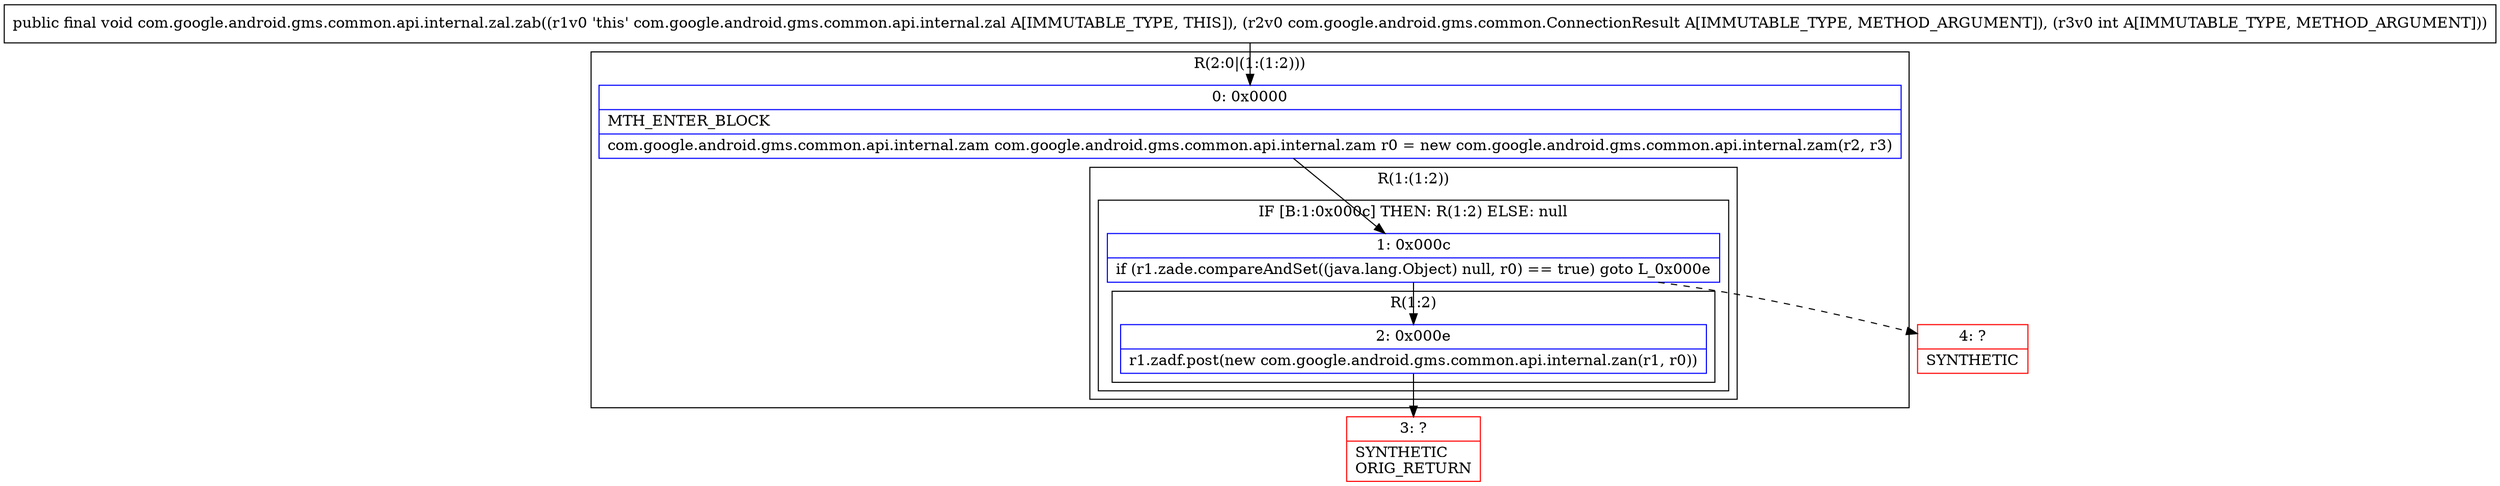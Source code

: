 digraph "CFG forcom.google.android.gms.common.api.internal.zal.zab(Lcom\/google\/android\/gms\/common\/ConnectionResult;I)V" {
subgraph cluster_Region_1065616537 {
label = "R(2:0|(1:(1:2)))";
node [shape=record,color=blue];
Node_0 [shape=record,label="{0\:\ 0x0000|MTH_ENTER_BLOCK\l|com.google.android.gms.common.api.internal.zam com.google.android.gms.common.api.internal.zam r0 = new com.google.android.gms.common.api.internal.zam(r2, r3)\l}"];
subgraph cluster_Region_504261586 {
label = "R(1:(1:2))";
node [shape=record,color=blue];
subgraph cluster_IfRegion_2091522796 {
label = "IF [B:1:0x000c] THEN: R(1:2) ELSE: null";
node [shape=record,color=blue];
Node_1 [shape=record,label="{1\:\ 0x000c|if (r1.zade.compareAndSet((java.lang.Object) null, r0) == true) goto L_0x000e\l}"];
subgraph cluster_Region_1371234949 {
label = "R(1:2)";
node [shape=record,color=blue];
Node_2 [shape=record,label="{2\:\ 0x000e|r1.zadf.post(new com.google.android.gms.common.api.internal.zan(r1, r0))\l}"];
}
}
}
}
Node_3 [shape=record,color=red,label="{3\:\ ?|SYNTHETIC\lORIG_RETURN\l}"];
Node_4 [shape=record,color=red,label="{4\:\ ?|SYNTHETIC\l}"];
MethodNode[shape=record,label="{public final void com.google.android.gms.common.api.internal.zal.zab((r1v0 'this' com.google.android.gms.common.api.internal.zal A[IMMUTABLE_TYPE, THIS]), (r2v0 com.google.android.gms.common.ConnectionResult A[IMMUTABLE_TYPE, METHOD_ARGUMENT]), (r3v0 int A[IMMUTABLE_TYPE, METHOD_ARGUMENT])) }"];
MethodNode -> Node_0;
Node_0 -> Node_1;
Node_1 -> Node_2;
Node_1 -> Node_4[style=dashed];
Node_2 -> Node_3;
}

